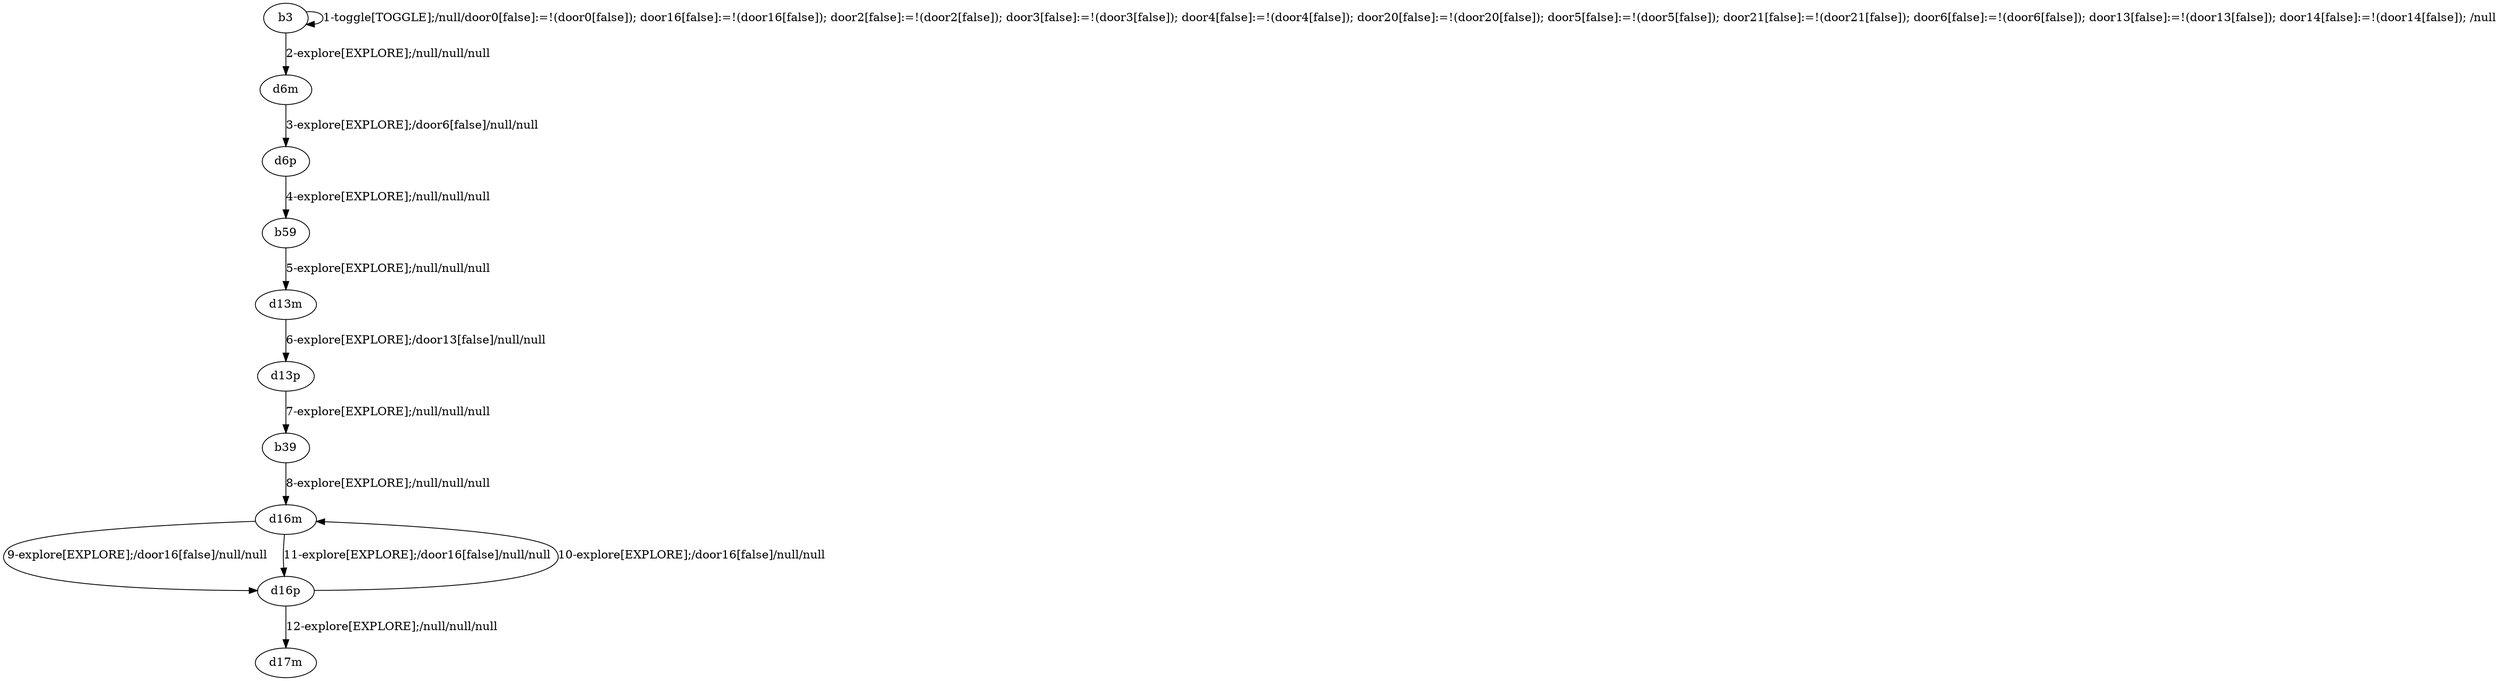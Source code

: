 # Total number of goals covered by this test: 1
# d16p --> d16m

digraph g {
"b3" -> "b3" [label = "1-toggle[TOGGLE];/null/door0[false]:=!(door0[false]); door16[false]:=!(door16[false]); door2[false]:=!(door2[false]); door3[false]:=!(door3[false]); door4[false]:=!(door4[false]); door20[false]:=!(door20[false]); door5[false]:=!(door5[false]); door21[false]:=!(door21[false]); door6[false]:=!(door6[false]); door13[false]:=!(door13[false]); door14[false]:=!(door14[false]); /null"];
"b3" -> "d6m" [label = "2-explore[EXPLORE];/null/null/null"];
"d6m" -> "d6p" [label = "3-explore[EXPLORE];/door6[false]/null/null"];
"d6p" -> "b59" [label = "4-explore[EXPLORE];/null/null/null"];
"b59" -> "d13m" [label = "5-explore[EXPLORE];/null/null/null"];
"d13m" -> "d13p" [label = "6-explore[EXPLORE];/door13[false]/null/null"];
"d13p" -> "b39" [label = "7-explore[EXPLORE];/null/null/null"];
"b39" -> "d16m" [label = "8-explore[EXPLORE];/null/null/null"];
"d16m" -> "d16p" [label = "9-explore[EXPLORE];/door16[false]/null/null"];
"d16p" -> "d16m" [label = "10-explore[EXPLORE];/door16[false]/null/null"];
"d16m" -> "d16p" [label = "11-explore[EXPLORE];/door16[false]/null/null"];
"d16p" -> "d17m" [label = "12-explore[EXPLORE];/null/null/null"];
}